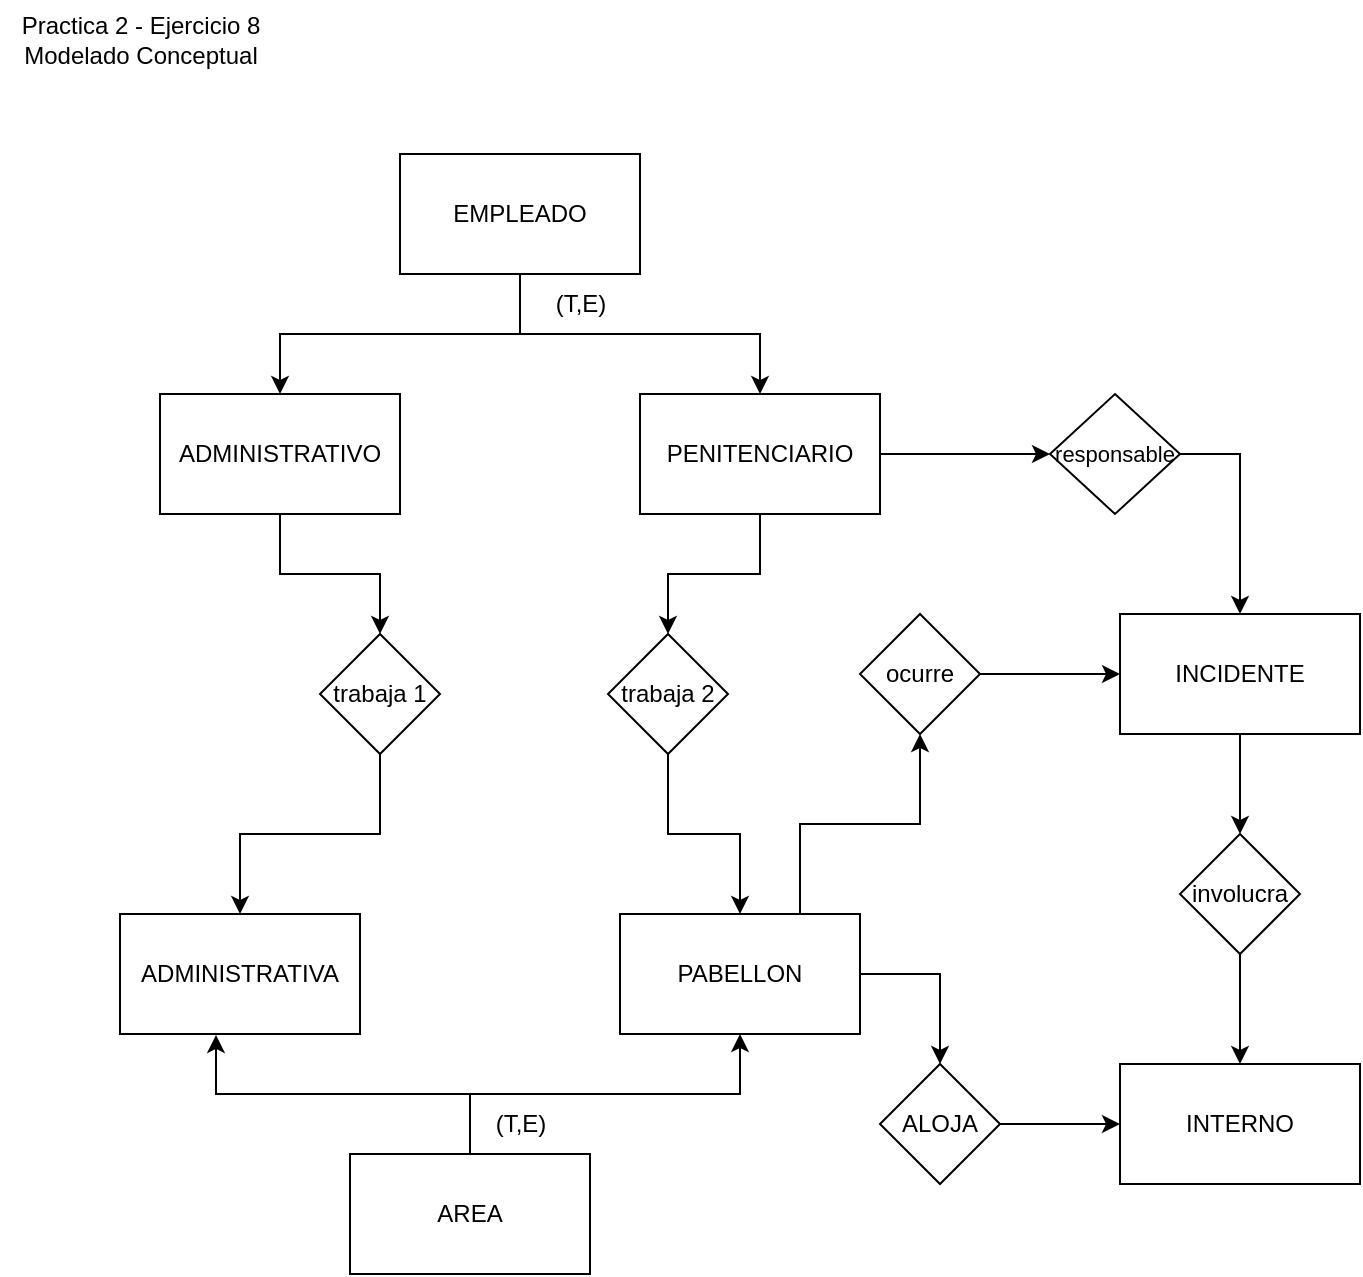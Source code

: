 <mxfile version="24.7.8">
  <diagram name="Página-1" id="KZeyLKjCPIlRuRbu0SXI">
    <mxGraphModel dx="1035" dy="626" grid="1" gridSize="10" guides="1" tooltips="1" connect="1" arrows="1" fold="1" page="1" pageScale="1" pageWidth="827" pageHeight="1169" math="0" shadow="0">
      <root>
        <mxCell id="0" />
        <mxCell id="1" parent="0" />
        <mxCell id="TM1e376ledJ-Aqbjqv-U-5" style="edgeStyle=orthogonalEdgeStyle;rounded=0;orthogonalLoop=1;jettySize=auto;html=1;entryX=0.5;entryY=0;entryDx=0;entryDy=0;" edge="1" parent="1" source="TM1e376ledJ-Aqbjqv-U-1" target="TM1e376ledJ-Aqbjqv-U-2">
          <mxGeometry relative="1" as="geometry" />
        </mxCell>
        <mxCell id="TM1e376ledJ-Aqbjqv-U-6" style="edgeStyle=orthogonalEdgeStyle;rounded=0;orthogonalLoop=1;jettySize=auto;html=1;entryX=0.5;entryY=0;entryDx=0;entryDy=0;" edge="1" parent="1" source="TM1e376ledJ-Aqbjqv-U-1" target="TM1e376ledJ-Aqbjqv-U-4">
          <mxGeometry relative="1" as="geometry" />
        </mxCell>
        <mxCell id="TM1e376ledJ-Aqbjqv-U-1" value="EMPLEADO" style="whiteSpace=wrap;html=1;" vertex="1" parent="1">
          <mxGeometry x="210" y="90" width="120" height="60" as="geometry" />
        </mxCell>
        <mxCell id="TM1e376ledJ-Aqbjqv-U-24" value="" style="edgeStyle=orthogonalEdgeStyle;rounded=0;orthogonalLoop=1;jettySize=auto;html=1;" edge="1" parent="1" source="TM1e376ledJ-Aqbjqv-U-2" target="TM1e376ledJ-Aqbjqv-U-23">
          <mxGeometry relative="1" as="geometry" />
        </mxCell>
        <mxCell id="TM1e376ledJ-Aqbjqv-U-2" value="ADMINISTRATIVO" style="whiteSpace=wrap;html=1;" vertex="1" parent="1">
          <mxGeometry x="90" y="210" width="120" height="60" as="geometry" />
        </mxCell>
        <mxCell id="TM1e376ledJ-Aqbjqv-U-27" value="" style="edgeStyle=orthogonalEdgeStyle;rounded=0;orthogonalLoop=1;jettySize=auto;html=1;" edge="1" parent="1" source="TM1e376ledJ-Aqbjqv-U-4" target="TM1e376ledJ-Aqbjqv-U-26">
          <mxGeometry relative="1" as="geometry" />
        </mxCell>
        <mxCell id="TM1e376ledJ-Aqbjqv-U-35" value="" style="edgeStyle=orthogonalEdgeStyle;rounded=0;orthogonalLoop=1;jettySize=auto;html=1;" edge="1" parent="1" source="TM1e376ledJ-Aqbjqv-U-4" target="TM1e376ledJ-Aqbjqv-U-34">
          <mxGeometry relative="1" as="geometry" />
        </mxCell>
        <mxCell id="TM1e376ledJ-Aqbjqv-U-4" value="PENITENCIARIO" style="whiteSpace=wrap;html=1;" vertex="1" parent="1">
          <mxGeometry x="330" y="210" width="120" height="60" as="geometry" />
        </mxCell>
        <mxCell id="TM1e376ledJ-Aqbjqv-U-7" value="(T,E)" style="text;html=1;align=center;verticalAlign=middle;resizable=0;points=[];autosize=1;strokeColor=none;fillColor=none;" vertex="1" parent="1">
          <mxGeometry x="275" y="150" width="50" height="30" as="geometry" />
        </mxCell>
        <mxCell id="TM1e376ledJ-Aqbjqv-U-22" style="edgeStyle=orthogonalEdgeStyle;rounded=0;orthogonalLoop=1;jettySize=auto;html=1;entryX=0.5;entryY=1;entryDx=0;entryDy=0;" edge="1" parent="1" source="TM1e376ledJ-Aqbjqv-U-11" target="TM1e376ledJ-Aqbjqv-U-13">
          <mxGeometry relative="1" as="geometry">
            <Array as="points">
              <mxPoint x="245" y="560" />
              <mxPoint x="380" y="560" />
            </Array>
          </mxGeometry>
        </mxCell>
        <mxCell id="TM1e376ledJ-Aqbjqv-U-11" value="AREA" style="whiteSpace=wrap;html=1;" vertex="1" parent="1">
          <mxGeometry x="185" y="590" width="120" height="60" as="geometry" />
        </mxCell>
        <mxCell id="TM1e376ledJ-Aqbjqv-U-12" value="ADMINISTRATIVA" style="whiteSpace=wrap;html=1;" vertex="1" parent="1">
          <mxGeometry x="70" y="470" width="120" height="60" as="geometry" />
        </mxCell>
        <mxCell id="TM1e376ledJ-Aqbjqv-U-31" value="" style="edgeStyle=orthogonalEdgeStyle;rounded=0;orthogonalLoop=1;jettySize=auto;html=1;" edge="1" parent="1" source="TM1e376ledJ-Aqbjqv-U-13" target="TM1e376ledJ-Aqbjqv-U-30">
          <mxGeometry relative="1" as="geometry" />
        </mxCell>
        <mxCell id="TM1e376ledJ-Aqbjqv-U-43" style="edgeStyle=orthogonalEdgeStyle;rounded=0;orthogonalLoop=1;jettySize=auto;html=1;entryX=0.5;entryY=1;entryDx=0;entryDy=0;" edge="1" parent="1" source="TM1e376ledJ-Aqbjqv-U-13" target="TM1e376ledJ-Aqbjqv-U-42">
          <mxGeometry relative="1" as="geometry">
            <Array as="points">
              <mxPoint x="410" y="425" />
              <mxPoint x="470" y="425" />
            </Array>
          </mxGeometry>
        </mxCell>
        <mxCell id="TM1e376ledJ-Aqbjqv-U-13" value="PABELLON" style="whiteSpace=wrap;html=1;" vertex="1" parent="1">
          <mxGeometry x="320" y="470" width="120" height="60" as="geometry" />
        </mxCell>
        <mxCell id="TM1e376ledJ-Aqbjqv-U-14" value="(T,E)" style="text;html=1;align=center;verticalAlign=middle;resizable=0;points=[];autosize=1;strokeColor=none;fillColor=none;" vertex="1" parent="1">
          <mxGeometry x="245" y="560" width="50" height="30" as="geometry" />
        </mxCell>
        <mxCell id="TM1e376ledJ-Aqbjqv-U-16" style="edgeStyle=orthogonalEdgeStyle;rounded=0;orthogonalLoop=1;jettySize=auto;html=1;entryX=0.4;entryY=1.008;entryDx=0;entryDy=0;entryPerimeter=0;" edge="1" parent="1" source="TM1e376ledJ-Aqbjqv-U-11" target="TM1e376ledJ-Aqbjqv-U-12">
          <mxGeometry relative="1" as="geometry">
            <Array as="points">
              <mxPoint x="245" y="560" />
              <mxPoint x="118" y="560" />
            </Array>
          </mxGeometry>
        </mxCell>
        <mxCell id="TM1e376ledJ-Aqbjqv-U-25" style="edgeStyle=orthogonalEdgeStyle;rounded=0;orthogonalLoop=1;jettySize=auto;html=1;entryX=0.5;entryY=0;entryDx=0;entryDy=0;" edge="1" parent="1" source="TM1e376ledJ-Aqbjqv-U-23" target="TM1e376ledJ-Aqbjqv-U-12">
          <mxGeometry relative="1" as="geometry" />
        </mxCell>
        <mxCell id="TM1e376ledJ-Aqbjqv-U-23" value="trabaja 1" style="rhombus;whiteSpace=wrap;html=1;" vertex="1" parent="1">
          <mxGeometry x="170" y="330" width="60" height="60" as="geometry" />
        </mxCell>
        <mxCell id="TM1e376ledJ-Aqbjqv-U-28" value="" style="edgeStyle=orthogonalEdgeStyle;rounded=0;orthogonalLoop=1;jettySize=auto;html=1;" edge="1" parent="1" source="TM1e376ledJ-Aqbjqv-U-26" target="TM1e376ledJ-Aqbjqv-U-13">
          <mxGeometry relative="1" as="geometry" />
        </mxCell>
        <mxCell id="TM1e376ledJ-Aqbjqv-U-26" value="trabaja 2" style="rhombus;whiteSpace=wrap;html=1;" vertex="1" parent="1">
          <mxGeometry x="314" y="330" width="60" height="60" as="geometry" />
        </mxCell>
        <mxCell id="TM1e376ledJ-Aqbjqv-U-29" value="INTERNO" style="whiteSpace=wrap;html=1;" vertex="1" parent="1">
          <mxGeometry x="570" y="545" width="120" height="60" as="geometry" />
        </mxCell>
        <mxCell id="TM1e376ledJ-Aqbjqv-U-32" value="" style="edgeStyle=orthogonalEdgeStyle;rounded=0;orthogonalLoop=1;jettySize=auto;html=1;" edge="1" parent="1" source="TM1e376ledJ-Aqbjqv-U-30" target="TM1e376ledJ-Aqbjqv-U-29">
          <mxGeometry relative="1" as="geometry" />
        </mxCell>
        <mxCell id="TM1e376ledJ-Aqbjqv-U-30" value="ALOJA" style="rhombus;whiteSpace=wrap;html=1;" vertex="1" parent="1">
          <mxGeometry x="450" y="545" width="60" height="60" as="geometry" />
        </mxCell>
        <mxCell id="TM1e376ledJ-Aqbjqv-U-39" value="" style="edgeStyle=orthogonalEdgeStyle;rounded=0;orthogonalLoop=1;jettySize=auto;html=1;" edge="1" parent="1" source="TM1e376ledJ-Aqbjqv-U-33" target="TM1e376ledJ-Aqbjqv-U-38">
          <mxGeometry relative="1" as="geometry" />
        </mxCell>
        <mxCell id="TM1e376ledJ-Aqbjqv-U-33" value="INCIDENTE" style="whiteSpace=wrap;html=1;" vertex="1" parent="1">
          <mxGeometry x="570" y="320" width="120" height="60" as="geometry" />
        </mxCell>
        <mxCell id="TM1e376ledJ-Aqbjqv-U-36" style="edgeStyle=orthogonalEdgeStyle;rounded=0;orthogonalLoop=1;jettySize=auto;html=1;entryX=0.5;entryY=0;entryDx=0;entryDy=0;" edge="1" parent="1" source="TM1e376ledJ-Aqbjqv-U-34" target="TM1e376ledJ-Aqbjqv-U-33">
          <mxGeometry relative="1" as="geometry">
            <Array as="points">
              <mxPoint x="630" y="240" />
            </Array>
          </mxGeometry>
        </mxCell>
        <mxCell id="TM1e376ledJ-Aqbjqv-U-34" value="&lt;font style=&quot;font-size: 11px;&quot;&gt;responsable&lt;/font&gt;" style="rhombus;whiteSpace=wrap;html=1;" vertex="1" parent="1">
          <mxGeometry x="535" y="210" width="65" height="60" as="geometry" />
        </mxCell>
        <mxCell id="TM1e376ledJ-Aqbjqv-U-40" value="" style="edgeStyle=orthogonalEdgeStyle;rounded=0;orthogonalLoop=1;jettySize=auto;html=1;" edge="1" parent="1" source="TM1e376ledJ-Aqbjqv-U-38" target="TM1e376ledJ-Aqbjqv-U-29">
          <mxGeometry relative="1" as="geometry" />
        </mxCell>
        <mxCell id="TM1e376ledJ-Aqbjqv-U-38" value="involucra" style="rhombus;whiteSpace=wrap;html=1;" vertex="1" parent="1">
          <mxGeometry x="600" y="430" width="60" height="60" as="geometry" />
        </mxCell>
        <mxCell id="TM1e376ledJ-Aqbjqv-U-45" style="edgeStyle=orthogonalEdgeStyle;rounded=0;orthogonalLoop=1;jettySize=auto;html=1;entryX=0;entryY=0.5;entryDx=0;entryDy=0;" edge="1" parent="1" source="TM1e376ledJ-Aqbjqv-U-42" target="TM1e376ledJ-Aqbjqv-U-33">
          <mxGeometry relative="1" as="geometry" />
        </mxCell>
        <mxCell id="TM1e376ledJ-Aqbjqv-U-42" value="ocurre" style="rhombus;whiteSpace=wrap;html=1;" vertex="1" parent="1">
          <mxGeometry x="440" y="320" width="60" height="60" as="geometry" />
        </mxCell>
        <mxCell id="TM1e376ledJ-Aqbjqv-U-46" value="Practica 2 - Ejercicio 8&lt;div&gt;Modelado Conceptual&lt;/div&gt;" style="text;html=1;align=center;verticalAlign=middle;resizable=0;points=[];autosize=1;strokeColor=none;fillColor=none;" vertex="1" parent="1">
          <mxGeometry x="10" y="13" width="140" height="40" as="geometry" />
        </mxCell>
      </root>
    </mxGraphModel>
  </diagram>
</mxfile>
